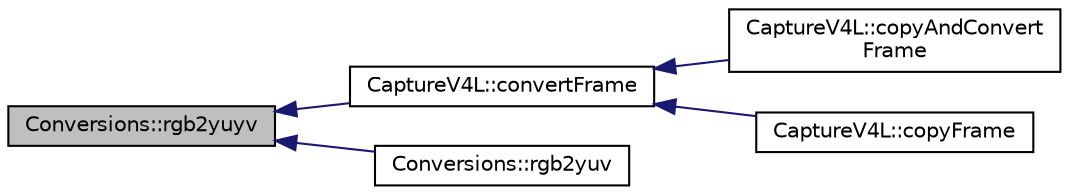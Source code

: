 digraph "Conversions::rgb2yuyv"
{
 // INTERACTIVE_SVG=YES
  edge [fontname="Helvetica",fontsize="10",labelfontname="Helvetica",labelfontsize="10"];
  node [fontname="Helvetica",fontsize="10",shape=record];
  rankdir="LR";
  Node1 [label="Conversions::rgb2yuyv",height=0.2,width=0.4,color="black", fillcolor="grey75", style="filled", fontcolor="black"];
  Node1 -> Node2 [dir="back",color="midnightblue",fontsize="10",style="solid",fontname="Helvetica"];
  Node2 [label="CaptureV4L::convertFrame",height=0.2,width=0.4,color="black", fillcolor="white", style="filled",URL="$d8/d36/class_capture_v4_l.html#a26a16dec17d32c6148df6a232891c22e"];
  Node2 -> Node3 [dir="back",color="midnightblue",fontsize="10",style="solid",fontname="Helvetica"];
  Node3 [label="CaptureV4L::copyAndConvert\lFrame",height=0.2,width=0.4,color="black", fillcolor="white", style="filled",URL="$d8/d36/class_capture_v4_l.html#a6bbde1de0a82943957dec308a3e035ed"];
  Node2 -> Node4 [dir="back",color="midnightblue",fontsize="10",style="solid",fontname="Helvetica"];
  Node4 [label="CaptureV4L::copyFrame",height=0.2,width=0.4,color="black", fillcolor="white", style="filled",URL="$d8/d36/class_capture_v4_l.html#a4fd001c27c129a4c6b2f877df83d1117"];
  Node1 -> Node5 [dir="back",color="midnightblue",fontsize="10",style="solid",fontname="Helvetica"];
  Node5 [label="Conversions::rgb2yuv",height=0.2,width=0.4,color="black", fillcolor="white", style="filled",URL="$d3/d98/class_conversions.html#a7dc053d1a9d09a279a39d4e4159216df"];
}
